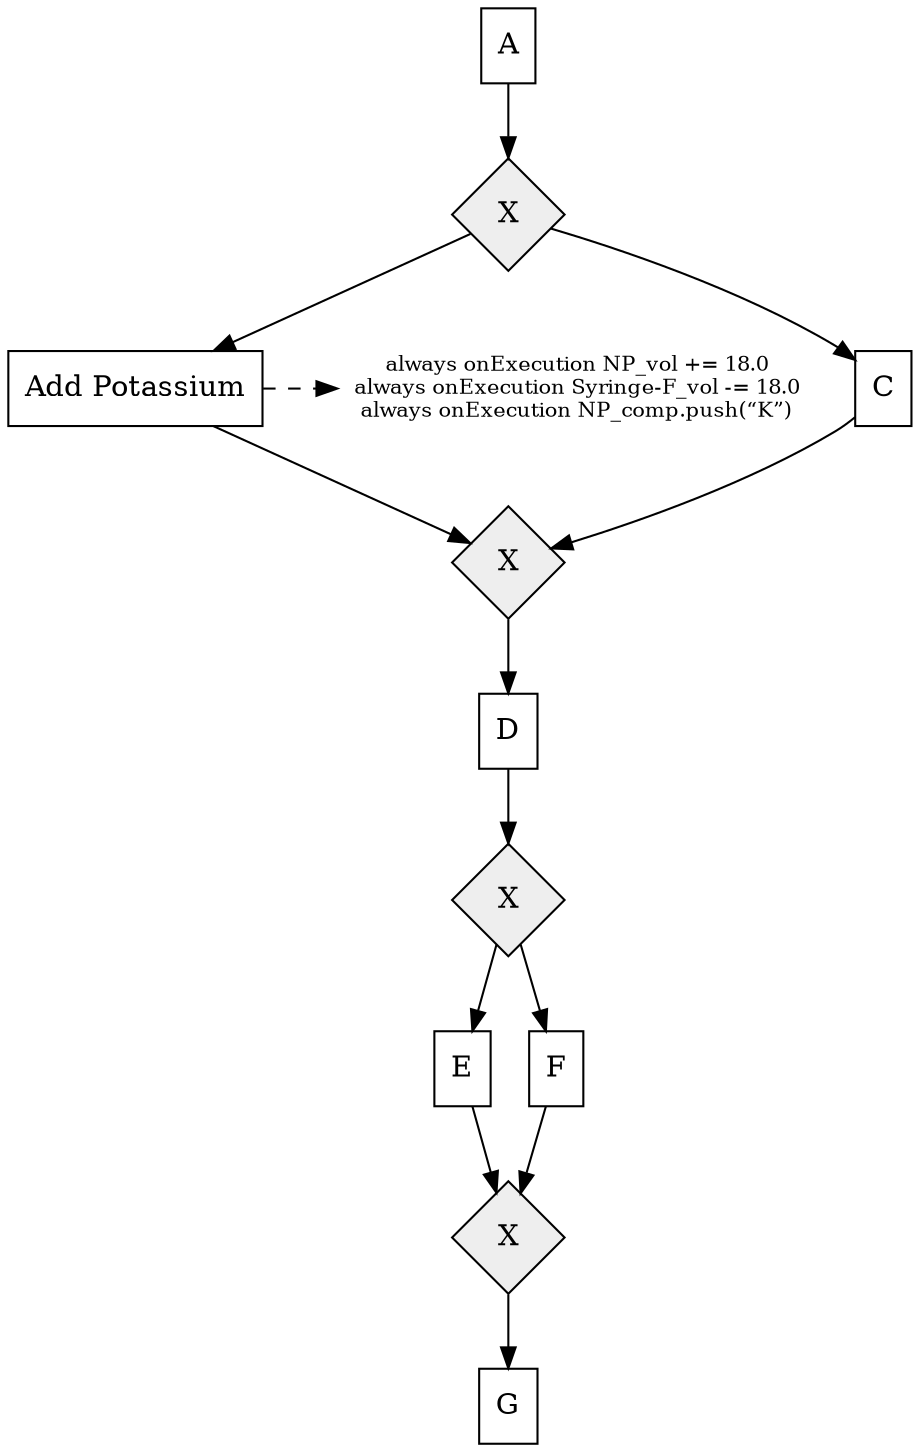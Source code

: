 
  
	digraph {
		node [shape=box];
		

    
	_ext16 [shape=none, image="stereotype_activitEffect.png", label="always onExecution NP_vol += 18.0\nalways onExecution Syringe-F_vol -= 18.0\nalways onExecution NP_comp.push(“K”)\n", width=0.2, fontsize=10];


	
	_4 -> _ext16 [style=dashed minlen=2];
	{rank=same;_4 _ext16 };


    _2 [shape=box,style=filled,fillcolor="#ffffff",label="A",width=0.2];
_4 [shape=box,style=filled,fillcolor="#ffffff",label="Add Potassium",width=0.2];
_3 [shape=box,style=filled,fillcolor="#ffffff",label="C",width=0.2];
_7 [shape=box,style=filled,fillcolor="#ffffff",label="D",width=0.2];
_17 [shape=box,style=filled,fillcolor="#ffffff",label="E",width=0.2];
_16 [shape=box,style=filled,fillcolor="#ffffff",label="F",width=0.2];
_23 [shape=box,style=filled,fillcolor="#ffffff",label="G",width=0.2];
_5 [label="X",fillcolor="#eeeeee",style=filled,width=0.75,height=0.75,fixedsize=true,shape="diamond"];
_6 [label="X",fillcolor="#eeeeee",style=filled,width=0.75,height=0.75,fixedsize=true,shape="diamond"];
_15 [label="X",fillcolor="#eeeeee",style=filled,width=0.75,height=0.75,fixedsize=true,shape="diamond"];
_8 [label="X",fillcolor="#eeeeee",style=filled,width=0.75,height=0.75,fixedsize=true,shape="diamond"];
_2 -> _5 [label=""];_5 -> _3 [label=""];_5 -> _4 [label=""];_3 -> _6 [label=""];_4 -> _6 [label=""];_6 -> _7 [label=""];_16 -> _8 [label=""];_17 -> _8 [label=""];_15 -> _16 [label=""];_15 -> _17 [label=""];_7 -> _15 [label=""];_8 -> _23 [label=""];
		}



